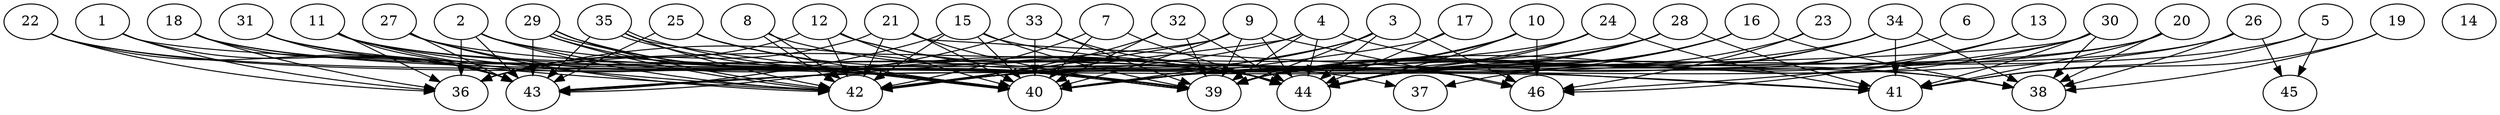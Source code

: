 // DAG (tier=3-complex, mode=data, n=46, ccr=0.532, fat=0.805, density=0.706, regular=0.294, jump=0.212, mindata=4194304, maxdata=33554432)
// DAG automatically generated by daggen at Sun Aug 24 16:33:35 2025
// /home/ermia/Project/Environments/daggen/bin/daggen --dot --ccr 0.532 --fat 0.805 --regular 0.294 --density 0.706 --jump 0.212 --mindata 4194304 --maxdata 33554432 -n 46 
digraph G {
  1 [size="170550349352908352", alpha="0.07", expect_size="85275174676454176"]
  1 -> 36 [size ="6511066401996800"]
  1 -> 41 [size ="6511066401996800"]
  1 -> 43 [size ="6511066401996800"]
  2 [size="2188145120677049344", alpha="0.19", expect_size="1094072560338524672"]
  2 -> 36 [size ="2738179970957312"]
  2 -> 42 [size ="2738179970957312"]
  2 -> 43 [size ="2738179970957312"]
  2 -> 44 [size ="2738179970957312"]
  2 -> 46 [size ="2738179970957312"]
  3 [size="8749013912171466752", alpha="0.06", expect_size="4374506956085733376"]
  3 -> 39 [size ="3260825204686848"]
  3 -> 40 [size ="3260825204686848"]
  3 -> 42 [size ="3260825204686848"]
  3 -> 44 [size ="3260825204686848"]
  3 -> 46 [size ="3260825204686848"]
  4 [size="30929995945346540", alpha="0.18", expect_size="15464997972673270"]
  4 -> 36 [size ="508140676186112"]
  4 -> 38 [size ="508140676186112"]
  4 -> 39 [size ="508140676186112"]
  4 -> 42 [size ="508140676186112"]
  4 -> 44 [size ="508140676186112"]
  5 [size="1832789588565215412224", alpha="0.05", expect_size="916394794282607706112"]
  5 -> 39 [size ="1198114690039808"]
  5 -> 41 [size ="1198114690039808"]
  5 -> 45 [size ="1198114690039808"]
  6 [size="117952150878558704", alpha="0.04", expect_size="58976075439279352"]
  6 -> 37 [size ="2324952233541632"]
  6 -> 44 [size ="2324952233541632"]
  7 [size="188856193624248800", alpha="0.08", expect_size="94428096812124400"]
  7 -> 40 [size ="4408295511031808"]
  7 -> 42 [size ="4408295511031808"]
  7 -> 44 [size ="4408295511031808"]
  8 [size="5526816934745922863104", alpha="0.06", expect_size="2763408467372961431552"]
  8 -> 42 [size ="2500767827099648"]
  8 -> 42 [size ="2500767827099648"]
  8 -> 44 [size ="2500767827099648"]
  9 [size="21942766096537176", alpha="0.11", expect_size="10971383048268588"]
  9 -> 39 [size ="349420050710528"]
  9 -> 40 [size ="349420050710528"]
  9 -> 42 [size ="349420050710528"]
  9 -> 43 [size ="349420050710528"]
  9 -> 44 [size ="349420050710528"]
  9 -> 46 [size ="349420050710528"]
  10 [size="520997864689723506688", alpha="0.14", expect_size="260498932344861753344"]
  10 -> 39 [size ="517981142515712"]
  10 -> 40 [size ="517981142515712"]
  10 -> 42 [size ="517981142515712"]
  10 -> 44 [size ="517981142515712"]
  10 -> 46 [size ="517981142515712"]
  11 [size="2708703091878294192128", alpha="0.09", expect_size="1354351545939147096064"]
  11 -> 36 [size ="1554524565143552"]
  11 -> 39 [size ="1554524565143552"]
  11 -> 40 [size ="1554524565143552"]
  11 -> 42 [size ="1554524565143552"]
  11 -> 43 [size ="1554524565143552"]
  11 -> 44 [size ="1554524565143552"]
  12 [size="19710085197099828", alpha="0.10", expect_size="9855042598549914"]
  12 -> 36 [size ="876691148767232"]
  12 -> 37 [size ="876691148767232"]
  12 -> 40 [size ="876691148767232"]
  12 -> 42 [size ="876691148767232"]
  12 -> 44 [size ="876691148767232"]
  13 [size="98810000430202688", alpha="0.02", expect_size="49405000215101344"]
  13 -> 44 [size ="4660248392499200"]
  13 -> 46 [size ="4660248392499200"]
  14 [size="276261314277154912", alpha="0.13", expect_size="138130657138577456"]
  15 [size="115412548764999184", alpha="0.10", expect_size="57706274382499592"]
  15 -> 38 [size ="201492694827008"]
  15 -> 39 [size ="201492694827008"]
  15 -> 40 [size ="201492694827008"]
  15 -> 42 [size ="201492694827008"]
  15 -> 43 [size ="201492694827008"]
  16 [size="5139003972451219456", alpha="0.19", expect_size="2569501986225609728"]
  16 -> 38 [size ="6719301885100032"]
  16 -> 39 [size ="6719301885100032"]
  16 -> 40 [size ="6719301885100032"]
  16 -> 44 [size ="6719301885100032"]
  17 [size="14185644951919370", alpha="0.05", expect_size="7092822475959685"]
  17 -> 40 [size ="444827112046592"]
  17 -> 44 [size ="444827112046592"]
  18 [size="71095173849994520", alpha="0.05", expect_size="35547586924997260"]
  18 -> 36 [size ="7706072945000448"]
  18 -> 39 [size ="7706072945000448"]
  18 -> 43 [size ="7706072945000448"]
  18 -> 44 [size ="7706072945000448"]
  19 [size="2074084538820000219136", alpha="0.10", expect_size="1037042269410000109568"]
  19 -> 38 [size ="1301090851094528"]
  19 -> 41 [size ="1301090851094528"]
  20 [size="329138999533529280", alpha="0.16", expect_size="164569499766764640"]
  20 -> 38 [size ="571918927265792"]
  20 -> 40 [size ="571918927265792"]
  20 -> 41 [size ="571918927265792"]
  20 -> 44 [size ="571918927265792"]
  21 [size="2448305055280578691072", alpha="0.06", expect_size="1224152527640289345536"]
  21 -> 36 [size ="1453227719524352"]
  21 -> 39 [size ="1453227719524352"]
  21 -> 40 [size ="1453227719524352"]
  21 -> 41 [size ="1453227719524352"]
  21 -> 42 [size ="1453227719524352"]
  22 [size="657783904153651642368", alpha="0.04", expect_size="328891952076825821184"]
  22 -> 36 [size ="605079094689792"]
  22 -> 39 [size ="605079094689792"]
  22 -> 40 [size ="605079094689792"]
  22 -> 43 [size ="605079094689792"]
  23 [size="15961003771288122", alpha="0.04", expect_size="7980501885644061"]
  23 -> 39 [size ="1586432606994432"]
  23 -> 46 [size ="1586432606994432"]
  24 [size="22117911708853200", alpha="0.06", expect_size="11058955854426600"]
  24 -> 36 [size ="672399016067072"]
  24 -> 40 [size ="672399016067072"]
  24 -> 41 [size ="672399016067072"]
  24 -> 44 [size ="672399016067072"]
  25 [size="14718957049893832704", alpha="0.16", expect_size="7359478524946916352"]
  25 -> 40 [size ="7090381397164032"]
  25 -> 43 [size ="7090381397164032"]
  25 -> 44 [size ="7090381397164032"]
  26 [size="11483165885014141304832", alpha="0.18", expect_size="5741582942507070652416"]
  26 -> 38 [size ="4071906021998592"]
  26 -> 39 [size ="4071906021998592"]
  26 -> 42 [size ="4071906021998592"]
  26 -> 45 [size ="4071906021998592"]
  27 [size="75410907710962080", alpha="0.09", expect_size="37705453855481040"]
  27 -> 39 [size ="1528144406249472"]
  27 -> 40 [size ="1528144406249472"]
  27 -> 42 [size ="1528144406249472"]
  27 -> 43 [size ="1528144406249472"]
  28 [size="22506329841625676644352", alpha="0.03", expect_size="11253164920812838322176"]
  28 -> 39 [size ="6377147174223872"]
  28 -> 40 [size ="6377147174223872"]
  28 -> 41 [size ="6377147174223872"]
  28 -> 42 [size ="6377147174223872"]
  28 -> 44 [size ="6377147174223872"]
  29 [size="13766850182127630", alpha="0.06", expect_size="6883425091063815"]
  29 -> 40 [size ="644015615639552"]
  29 -> 40 [size ="644015615639552"]
  29 -> 42 [size ="644015615639552"]
  29 -> 42 [size ="644015615639552"]
  29 -> 43 [size ="644015615639552"]
  29 -> 44 [size ="644015615639552"]
  30 [size="6377569805448249344000", alpha="0.17", expect_size="3188784902724124672000"]
  30 -> 38 [size ="2751229381836800"]
  30 -> 39 [size ="2751229381836800"]
  30 -> 41 [size ="2751229381836800"]
  30 -> 43 [size ="2751229381836800"]
  30 -> 46 [size ="2751229381836800"]
  31 [size="5475123025159464681472", alpha="0.13", expect_size="2737561512579732340736"]
  31 -> 39 [size ="2485149816061952"]
  31 -> 42 [size ="2485149816061952"]
  31 -> 43 [size ="2485149816061952"]
  32 [size="10843402767880421376000", alpha="0.10", expect_size="5421701383940210688000"]
  32 -> 39 [size ="3919226653900800"]
  32 -> 40 [size ="3919226653900800"]
  32 -> 42 [size ="3919226653900800"]
  32 -> 44 [size ="3919226653900800"]
  33 [size="164041497113645344", alpha="0.07", expect_size="82020748556822672"]
  33 -> 39 [size ="5109935335538688"]
  33 -> 40 [size ="5109935335538688"]
  33 -> 43 [size ="5109935335538688"]
  33 -> 44 [size ="5109935335538688"]
  34 [size="175730815575258912", alpha="0.04", expect_size="87865407787629456"]
  34 -> 38 [size ="7099163867086848"]
  34 -> 39 [size ="7099163867086848"]
  34 -> 41 [size ="7099163867086848"]
  34 -> 43 [size ="7099163867086848"]
  34 -> 44 [size ="7099163867086848"]
  35 [size="148550944880855089152", alpha="0.17", expect_size="74275472440427544576"]
  35 -> 39 [size ="224391774339072"]
  35 -> 39 [size ="224391774339072"]
  35 -> 40 [size ="224391774339072"]
  35 -> 42 [size ="224391774339072"]
  35 -> 43 [size ="224391774339072"]
  36 [size="355039295607668736000", alpha="0.05", expect_size="177519647803834368000"]
  37 [size="27936436465720592", alpha="0.14", expect_size="13968218232860296"]
  38 [size="25681482372746179510272", alpha="0.06", expect_size="12840741186373089755136"]
  39 [size="1434614071602033197056", alpha="0.17", expect_size="717307035801016598528"]
  40 [size="12343457314728277180416", alpha="0.07", expect_size="6171728657364138590208"]
  41 [size="1971406745813123072000", alpha="0.03", expect_size="985703372906561536000"]
  42 [size="23230311511194144768", alpha="0.19", expect_size="11615155755597072384"]
  43 [size="2032188286260717824", alpha="0.15", expect_size="1016094143130358912"]
  44 [size="23377593487668277248", alpha="0.04", expect_size="11688796743834138624"]
  45 [size="1808781474328712704", alpha="0.02", expect_size="904390737164356352"]
  46 [size="142632834794245616", alpha="0.18", expect_size="71316417397122808"]
}